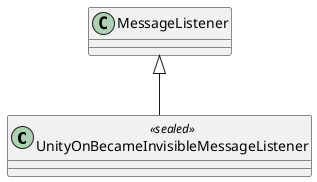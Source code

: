 @startuml
class UnityOnBecameInvisibleMessageListener <<sealed>> {
}
MessageListener <|-- UnityOnBecameInvisibleMessageListener
@enduml
